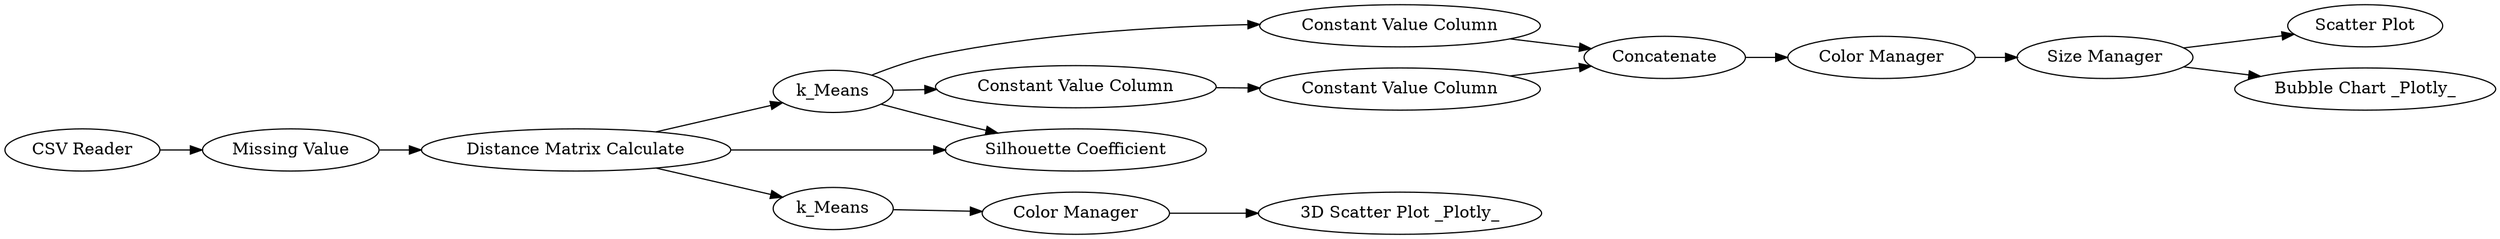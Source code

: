 digraph {
	15 -> 19
	13 -> 26
	16 -> 12
	28 -> 24
	13 -> 20
	29 -> 28
	30 -> 23
	24 -> 30
	30 -> 34
	19 -> 20
	35 -> 16
	27 -> 29
	26 -> 28
	14 -> 15
	13 -> 27
	19 -> 35
	19 -> 13
	16 [label="Color Manager"]
	27 [label="Constant Value Column"]
	24 [label="Color Manager"]
	20 [label="Silhouette Coefficient"]
	13 [label=k_Means]
	35 [label=k_Means]
	34 [label="Bubble Chart _Plotly_"]
	29 [label="Constant Value Column"]
	28 [label=Concatenate]
	23 [label="Scatter Plot"]
	26 [label="Constant Value Column"]
	15 [label="Missing Value"]
	14 [label="CSV Reader"]
	30 [label="Size Manager"]
	12 [label="3D Scatter Plot _Plotly_"]
	19 [label="Distance Matrix Calculate"]
	rankdir=LR
}
